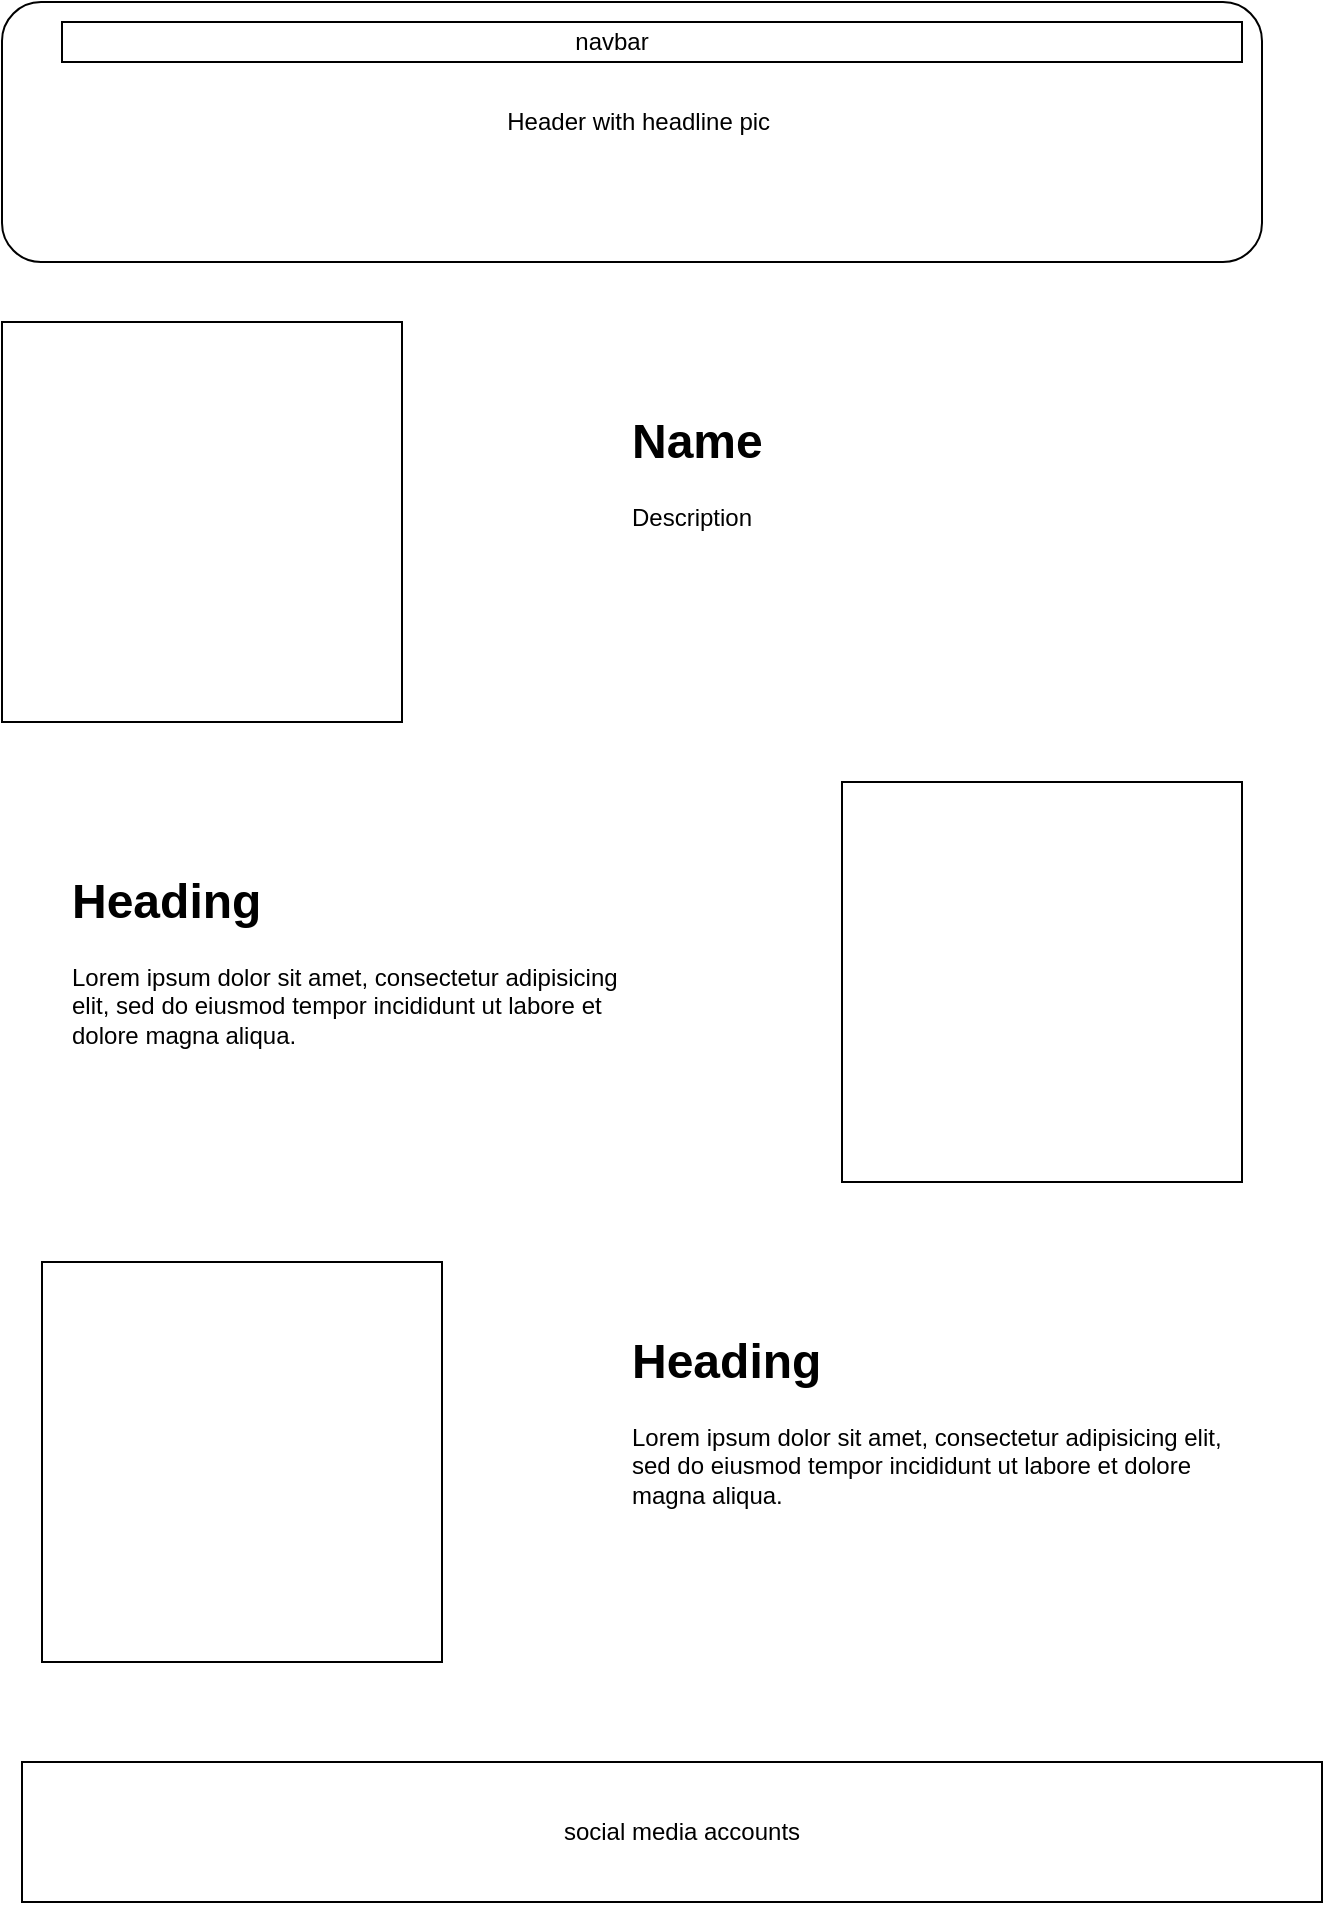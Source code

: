 <mxfile version="14.9.7" type="github" pages="2">
  <diagram id="DhbTiDD-omA8yab4KpwI" name="Page-1">
    <mxGraphModel dx="1977" dy="1023" grid="1" gridSize="10" guides="1" tooltips="1" connect="1" arrows="1" fold="1" page="1" pageScale="1" pageWidth="850" pageHeight="1100" math="0" shadow="0">
      <root>
        <mxCell id="0" />
        <mxCell id="1" parent="0" />
        <mxCell id="nSLUBxsoL67atv25bXu_-2" value="" style="rounded=1;whiteSpace=wrap;html=1;" vertex="1" parent="1">
          <mxGeometry x="140" y="110" width="630" height="130" as="geometry" />
        </mxCell>
        <mxCell id="nSLUBxsoL67atv25bXu_-5" value="Header with headline pic&amp;nbsp;" style="text;html=1;strokeColor=none;fillColor=none;align=center;verticalAlign=middle;whiteSpace=wrap;rounded=0;" vertex="1" parent="1">
          <mxGeometry x="360" y="160" width="200" height="20" as="geometry" />
        </mxCell>
        <mxCell id="nSLUBxsoL67atv25bXu_-6" value="" style="rounded=0;whiteSpace=wrap;html=1;" vertex="1" parent="1">
          <mxGeometry x="170" y="120" width="590" height="20" as="geometry" />
        </mxCell>
        <mxCell id="nSLUBxsoL67atv25bXu_-7" value="navbar" style="text;html=1;strokeColor=none;fillColor=none;align=center;verticalAlign=middle;whiteSpace=wrap;rounded=0;" vertex="1" parent="1">
          <mxGeometry x="425" y="120" width="40" height="20" as="geometry" />
        </mxCell>
        <mxCell id="nSLUBxsoL67atv25bXu_-8" value="" style="whiteSpace=wrap;html=1;aspect=fixed;" vertex="1" parent="1">
          <mxGeometry x="160" y="740" width="200" height="200" as="geometry" />
        </mxCell>
        <mxCell id="nSLUBxsoL67atv25bXu_-9" value="" style="whiteSpace=wrap;html=1;aspect=fixed;" vertex="1" parent="1">
          <mxGeometry x="140" y="270" width="200" height="200" as="geometry" />
        </mxCell>
        <mxCell id="nSLUBxsoL67atv25bXu_-10" value="" style="whiteSpace=wrap;html=1;aspect=fixed;" vertex="1" parent="1">
          <mxGeometry x="560" y="500" width="200" height="200" as="geometry" />
        </mxCell>
        <mxCell id="nSLUBxsoL67atv25bXu_-11" value="&lt;h1&gt;Name&amp;nbsp;&lt;/h1&gt;&lt;div&gt;Description&lt;/div&gt;" style="text;html=1;strokeColor=none;fillColor=none;spacing=5;spacingTop=-20;whiteSpace=wrap;overflow=hidden;rounded=0;" vertex="1" parent="1">
          <mxGeometry x="450" y="310" width="285" height="100" as="geometry" />
        </mxCell>
        <mxCell id="nSLUBxsoL67atv25bXu_-12" value="&lt;h1&gt;Heading&lt;/h1&gt;&lt;p&gt;Lorem ipsum dolor sit amet, consectetur adipisicing elit, sed do eiusmod tempor incididunt ut labore et dolore magna aliqua.&lt;/p&gt;" style="text;html=1;strokeColor=none;fillColor=none;spacing=5;spacingTop=-20;whiteSpace=wrap;overflow=hidden;rounded=0;" vertex="1" parent="1">
          <mxGeometry x="170" y="540" width="295" height="120" as="geometry" />
        </mxCell>
        <mxCell id="nSLUBxsoL67atv25bXu_-13" value="&lt;h1&gt;Heading&lt;/h1&gt;&lt;p&gt;Lorem ipsum dolor sit amet, consectetur adipisicing elit, sed do eiusmod tempor incididunt ut labore et dolore magna aliqua.&lt;/p&gt;" style="text;html=1;strokeColor=none;fillColor=none;spacing=5;spacingTop=-20;whiteSpace=wrap;overflow=hidden;rounded=0;" vertex="1" parent="1">
          <mxGeometry x="450" y="770" width="310" height="120" as="geometry" />
        </mxCell>
        <mxCell id="nSLUBxsoL67atv25bXu_-14" value="" style="rounded=0;whiteSpace=wrap;html=1;" vertex="1" parent="1">
          <mxGeometry x="150" y="990" width="650" height="70" as="geometry" />
        </mxCell>
        <mxCell id="nSLUBxsoL67atv25bXu_-15" value="social media accounts" style="text;html=1;strokeColor=none;fillColor=none;align=center;verticalAlign=middle;whiteSpace=wrap;rounded=0;" vertex="1" parent="1">
          <mxGeometry x="350" y="1015" width="260" height="20" as="geometry" />
        </mxCell>
      </root>
    </mxGraphModel>
  </diagram>
  <diagram name="Copy of Page-1" id="-xBUz5ih_4eZtzMQEWt2">
    <mxGraphModel dx="2372" dy="1228" grid="1" gridSize="10" guides="1" tooltips="1" connect="1" arrows="1" fold="1" page="1" pageScale="1" pageWidth="850" pageHeight="1100" math="0" shadow="0">
      <root>
        <mxCell id="osxX45a4XJj7BfHR2Rj7-0" />
        <mxCell id="osxX45a4XJj7BfHR2Rj7-1" parent="osxX45a4XJj7BfHR2Rj7-0" />
        <mxCell id="osxX45a4XJj7BfHR2Rj7-4" value="" style="rounded=0;whiteSpace=wrap;html=1;" vertex="1" parent="osxX45a4XJj7BfHR2Rj7-1">
          <mxGeometry x="170" y="120" width="590" height="20" as="geometry" />
        </mxCell>
        <mxCell id="osxX45a4XJj7BfHR2Rj7-5" value="navbar" style="text;html=1;strokeColor=none;fillColor=none;align=center;verticalAlign=middle;whiteSpace=wrap;rounded=0;" vertex="1" parent="osxX45a4XJj7BfHR2Rj7-1">
          <mxGeometry x="425" y="120" width="40" height="20" as="geometry" />
        </mxCell>
        <mxCell id="osxX45a4XJj7BfHR2Rj7-12" value="" style="rounded=0;whiteSpace=wrap;html=1;" vertex="1" parent="osxX45a4XJj7BfHR2Rj7-1">
          <mxGeometry x="170" y="845" width="605" height="70" as="geometry" />
        </mxCell>
        <mxCell id="osxX45a4XJj7BfHR2Rj7-13" value="social media accounts" style="text;html=1;strokeColor=none;fillColor=none;align=center;verticalAlign=middle;whiteSpace=wrap;rounded=0;" vertex="1" parent="osxX45a4XJj7BfHR2Rj7-1">
          <mxGeometry x="335" y="870" width="260" height="20" as="geometry" />
        </mxCell>
        <mxCell id="osxX45a4XJj7BfHR2Rj7-14" value="" style="rounded=0;whiteSpace=wrap;html=1;" vertex="1" parent="osxX45a4XJj7BfHR2Rj7-1">
          <mxGeometry x="170" y="180" width="590" height="300" as="geometry" />
        </mxCell>
        <mxCell id="osxX45a4XJj7BfHR2Rj7-15" value="&lt;h1&gt;Heading&lt;/h1&gt;&lt;p&gt;Lorem ipsum dolor sit amet, consectetur adipisicing elit, sed do eiusmod tempor incididunt ut labore et dolore magna aliqua.&lt;/p&gt;" style="text;html=1;strokeColor=none;fillColor=none;spacing=5;spacingTop=-20;whiteSpace=wrap;overflow=hidden;rounded=0;" vertex="1" parent="osxX45a4XJj7BfHR2Rj7-1">
          <mxGeometry x="180" y="540" width="580" height="260" as="geometry" />
        </mxCell>
      </root>
    </mxGraphModel>
  </diagram>
</mxfile>

